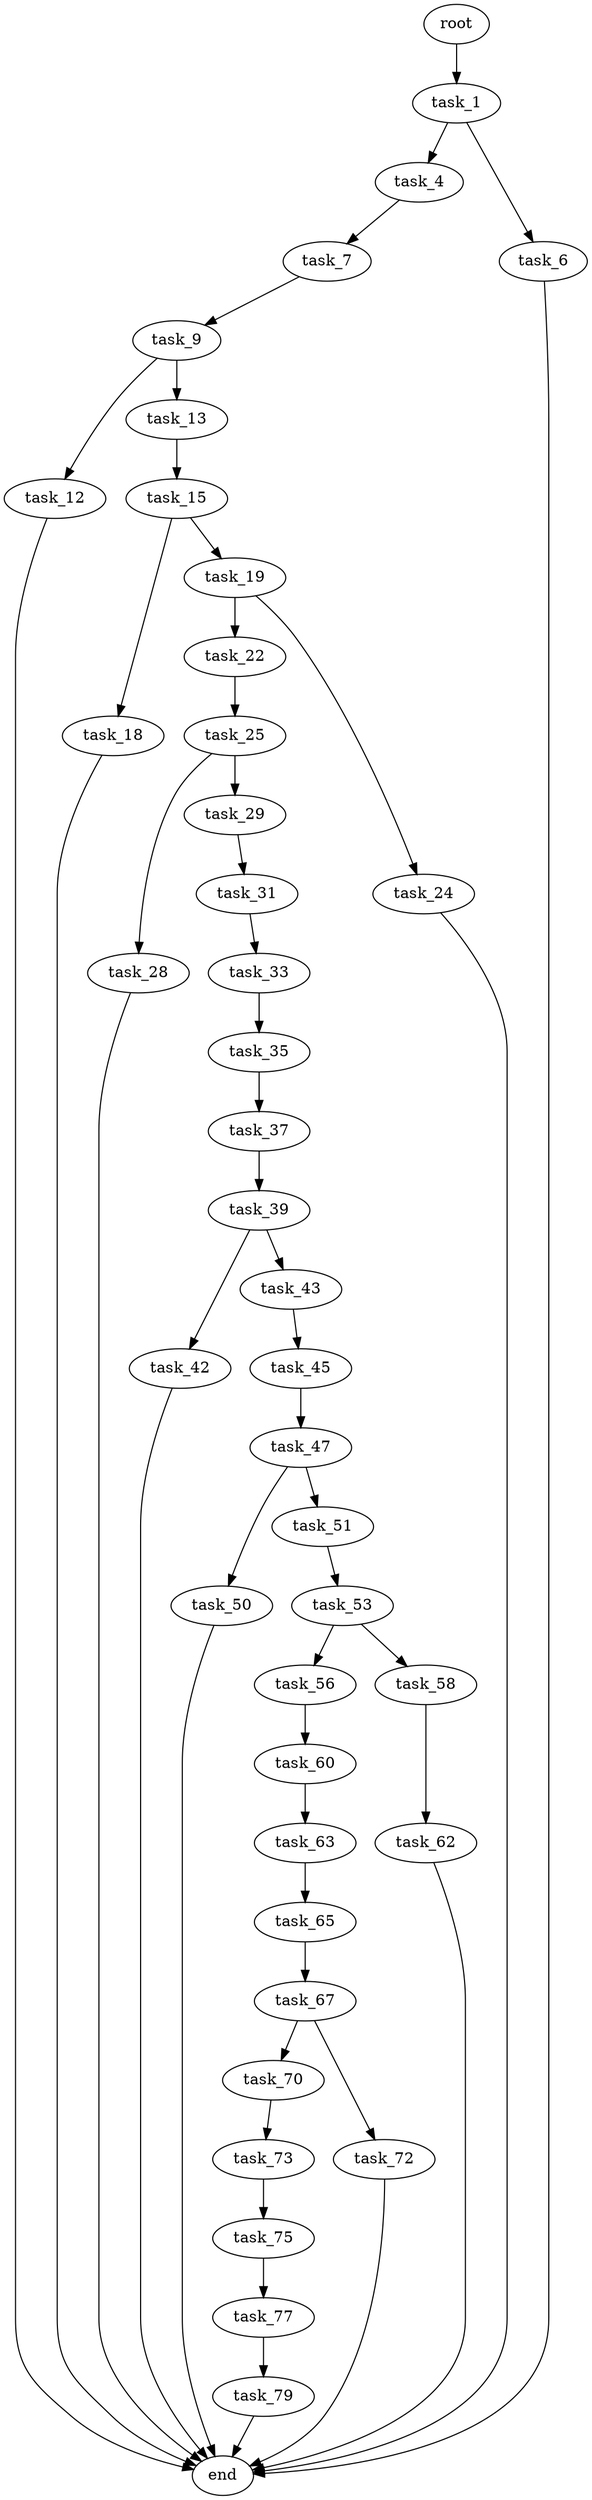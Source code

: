digraph G {
  root [size="0.000000"];
  task_1 [size="368293445632.000000"];
  task_4 [size="41953541657.000000"];
  task_6 [size="1217608156.000000"];
  task_7 [size="68719476736.000000"];
  task_9 [size="2814954564.000000"];
  task_12 [size="53285635984.000000"];
  task_13 [size="68719476736.000000"];
  task_15 [size="127194489430.000000"];
  task_18 [size="109619109870.000000"];
  task_19 [size="4160330249.000000"];
  task_22 [size="8589934592.000000"];
  task_24 [size="398735335538.000000"];
  task_25 [size="72500958970.000000"];
  task_28 [size="68719476736.000000"];
  task_29 [size="15042844262.000000"];
  task_31 [size="368293445632.000000"];
  task_33 [size="253527544288.000000"];
  task_35 [size="7180067153.000000"];
  task_37 [size="6625750575.000000"];
  task_39 [size="1073741824000.000000"];
  task_42 [size="68719476736.000000"];
  task_43 [size="549755813888.000000"];
  task_45 [size="3049130612.000000"];
  task_47 [size="187362594613.000000"];
  task_50 [size="40267835874.000000"];
  task_51 [size="19535219994.000000"];
  task_53 [size="368293445632.000000"];
  task_56 [size="231928233984.000000"];
  task_58 [size="249629960752.000000"];
  task_60 [size="203934038534.000000"];
  task_62 [size="811542650376.000000"];
  task_63 [size="68719476736.000000"];
  task_65 [size="1526335013.000000"];
  task_67 [size="18764749565.000000"];
  task_70 [size="11060065772.000000"];
  task_72 [size="4924142486.000000"];
  task_73 [size="14226688898.000000"];
  task_75 [size="224601131817.000000"];
  task_77 [size="188023893082.000000"];
  task_79 [size="52401571324.000000"];
  end [size="0.000000"];

  root -> task_1 [size="1.000000"];
  task_1 -> task_4 [size="411041792.000000"];
  task_1 -> task_6 [size="411041792.000000"];
  task_4 -> task_7 [size="838860800.000000"];
  task_6 -> end [size="1.000000"];
  task_7 -> task_9 [size="134217728.000000"];
  task_9 -> task_12 [size="75497472.000000"];
  task_9 -> task_13 [size="75497472.000000"];
  task_12 -> end [size="1.000000"];
  task_13 -> task_15 [size="134217728.000000"];
  task_15 -> task_18 [size="209715200.000000"];
  task_15 -> task_19 [size="209715200.000000"];
  task_18 -> end [size="1.000000"];
  task_19 -> task_22 [size="75497472.000000"];
  task_19 -> task_24 [size="75497472.000000"];
  task_22 -> task_25 [size="33554432.000000"];
  task_24 -> end [size="1.000000"];
  task_25 -> task_28 [size="134217728.000000"];
  task_25 -> task_29 [size="134217728.000000"];
  task_28 -> end [size="1.000000"];
  task_29 -> task_31 [size="411041792.000000"];
  task_31 -> task_33 [size="411041792.000000"];
  task_33 -> task_35 [size="209715200.000000"];
  task_35 -> task_37 [size="301989888.000000"];
  task_37 -> task_39 [size="134217728.000000"];
  task_39 -> task_42 [size="838860800.000000"];
  task_39 -> task_43 [size="838860800.000000"];
  task_42 -> end [size="1.000000"];
  task_43 -> task_45 [size="536870912.000000"];
  task_45 -> task_47 [size="209715200.000000"];
  task_47 -> task_50 [size="209715200.000000"];
  task_47 -> task_51 [size="209715200.000000"];
  task_50 -> end [size="1.000000"];
  task_51 -> task_53 [size="536870912.000000"];
  task_53 -> task_56 [size="411041792.000000"];
  task_53 -> task_58 [size="411041792.000000"];
  task_56 -> task_60 [size="301989888.000000"];
  task_58 -> task_62 [size="838860800.000000"];
  task_60 -> task_63 [size="209715200.000000"];
  task_62 -> end [size="1.000000"];
  task_63 -> task_65 [size="134217728.000000"];
  task_65 -> task_67 [size="33554432.000000"];
  task_67 -> task_70 [size="411041792.000000"];
  task_67 -> task_72 [size="411041792.000000"];
  task_70 -> task_73 [size="411041792.000000"];
  task_72 -> end [size="1.000000"];
  task_73 -> task_75 [size="838860800.000000"];
  task_75 -> task_77 [size="411041792.000000"];
  task_77 -> task_79 [size="679477248.000000"];
  task_79 -> end [size="1.000000"];
}
